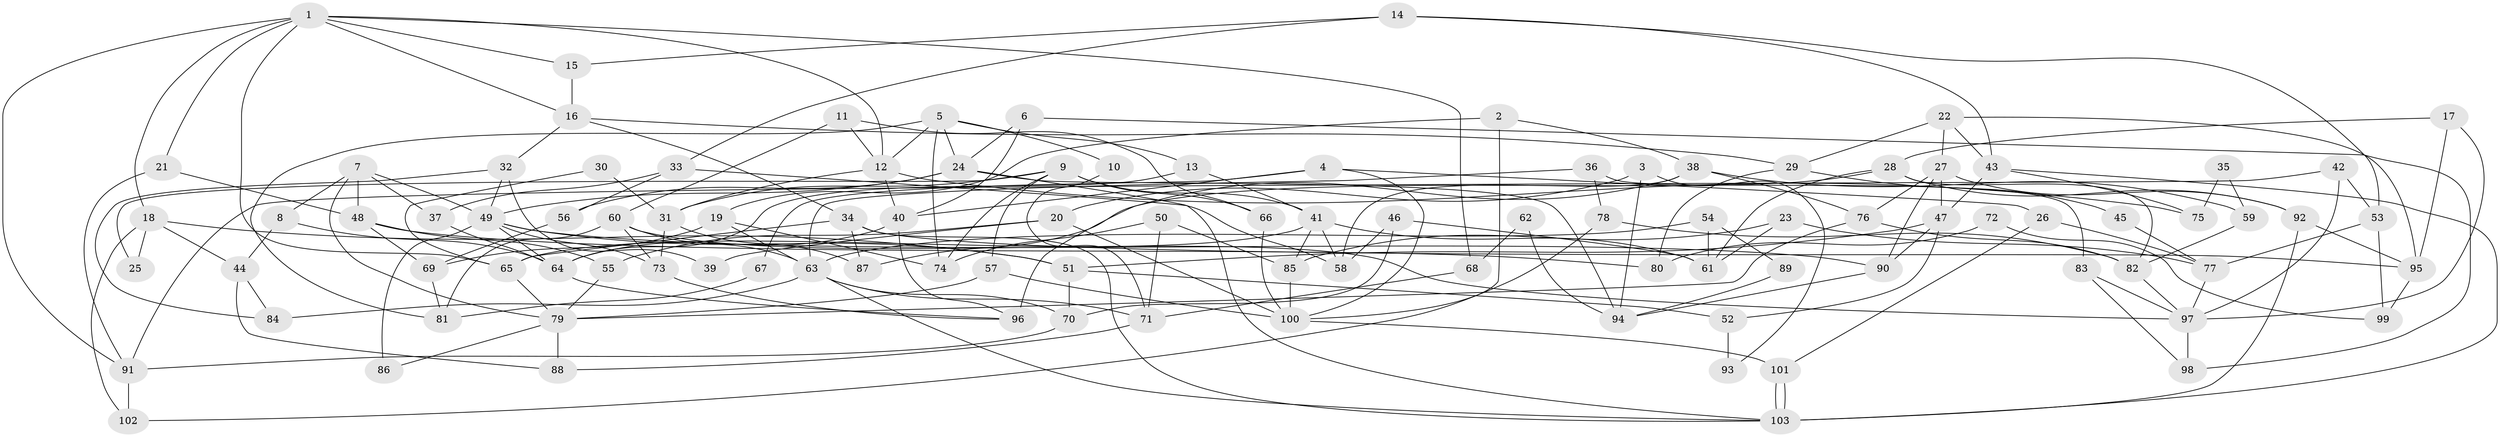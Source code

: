 // coarse degree distribution, {8: 0.046153846153846156, 6: 0.15384615384615385, 3: 0.2153846153846154, 7: 0.15384615384615385, 2: 0.07692307692307693, 5: 0.18461538461538463, 10: 0.015384615384615385, 4: 0.13846153846153847, 12: 0.015384615384615385}
// Generated by graph-tools (version 1.1) at 2025/41/03/06/25 10:41:56]
// undirected, 103 vertices, 206 edges
graph export_dot {
graph [start="1"]
  node [color=gray90,style=filled];
  1;
  2;
  3;
  4;
  5;
  6;
  7;
  8;
  9;
  10;
  11;
  12;
  13;
  14;
  15;
  16;
  17;
  18;
  19;
  20;
  21;
  22;
  23;
  24;
  25;
  26;
  27;
  28;
  29;
  30;
  31;
  32;
  33;
  34;
  35;
  36;
  37;
  38;
  39;
  40;
  41;
  42;
  43;
  44;
  45;
  46;
  47;
  48;
  49;
  50;
  51;
  52;
  53;
  54;
  55;
  56;
  57;
  58;
  59;
  60;
  61;
  62;
  63;
  64;
  65;
  66;
  67;
  68;
  69;
  70;
  71;
  72;
  73;
  74;
  75;
  76;
  77;
  78;
  79;
  80;
  81;
  82;
  83;
  84;
  85;
  86;
  87;
  88;
  89;
  90;
  91;
  92;
  93;
  94;
  95;
  96;
  97;
  98;
  99;
  100;
  101;
  102;
  103;
  1 -- 16;
  1 -- 91;
  1 -- 12;
  1 -- 15;
  1 -- 18;
  1 -- 21;
  1 -- 65;
  1 -- 68;
  2 -- 38;
  2 -- 19;
  2 -- 100;
  3 -- 20;
  3 -- 94;
  3 -- 93;
  4 -- 100;
  4 -- 26;
  4 -- 40;
  4 -- 67;
  5 -- 74;
  5 -- 12;
  5 -- 10;
  5 -- 13;
  5 -- 24;
  5 -- 81;
  6 -- 40;
  6 -- 24;
  6 -- 98;
  7 -- 79;
  7 -- 49;
  7 -- 8;
  7 -- 37;
  7 -- 48;
  8 -- 64;
  8 -- 44;
  9 -- 57;
  9 -- 31;
  9 -- 25;
  9 -- 41;
  9 -- 66;
  9 -- 74;
  10 -- 71;
  11 -- 66;
  11 -- 12;
  11 -- 60;
  12 -- 31;
  12 -- 40;
  12 -- 75;
  13 -- 41;
  13 -- 64;
  14 -- 43;
  14 -- 15;
  14 -- 33;
  14 -- 53;
  15 -- 16;
  16 -- 32;
  16 -- 34;
  16 -- 29;
  17 -- 28;
  17 -- 97;
  17 -- 95;
  18 -- 44;
  18 -- 25;
  18 -- 51;
  18 -- 102;
  19 -- 69;
  19 -- 63;
  19 -- 74;
  20 -- 100;
  20 -- 55;
  20 -- 39;
  21 -- 48;
  21 -- 91;
  22 -- 27;
  22 -- 95;
  22 -- 29;
  22 -- 43;
  23 -- 77;
  23 -- 61;
  23 -- 85;
  24 -- 49;
  24 -- 56;
  24 -- 94;
  24 -- 103;
  26 -- 77;
  26 -- 101;
  27 -- 76;
  27 -- 47;
  27 -- 90;
  27 -- 92;
  28 -- 61;
  28 -- 92;
  28 -- 82;
  28 -- 87;
  29 -- 45;
  29 -- 80;
  30 -- 31;
  30 -- 65;
  31 -- 87;
  31 -- 73;
  32 -- 49;
  32 -- 84;
  32 -- 39;
  33 -- 37;
  33 -- 56;
  33 -- 58;
  34 -- 103;
  34 -- 95;
  34 -- 65;
  34 -- 87;
  35 -- 59;
  35 -- 75;
  36 -- 63;
  36 -- 83;
  36 -- 78;
  37 -- 64;
  38 -- 58;
  38 -- 96;
  38 -- 59;
  38 -- 76;
  40 -- 64;
  40 -- 96;
  41 -- 65;
  41 -- 58;
  41 -- 61;
  41 -- 85;
  42 -- 91;
  42 -- 97;
  42 -- 53;
  43 -- 103;
  43 -- 47;
  43 -- 75;
  44 -- 88;
  44 -- 84;
  45 -- 77;
  46 -- 70;
  46 -- 58;
  46 -- 61;
  47 -- 51;
  47 -- 52;
  47 -- 90;
  48 -- 69;
  48 -- 55;
  48 -- 80;
  49 -- 90;
  49 -- 64;
  49 -- 51;
  49 -- 73;
  49 -- 86;
  50 -- 74;
  50 -- 85;
  50 -- 71;
  51 -- 52;
  51 -- 70;
  52 -- 93;
  53 -- 77;
  53 -- 99;
  54 -- 63;
  54 -- 61;
  54 -- 89;
  55 -- 79;
  56 -- 69;
  57 -- 100;
  57 -- 79;
  59 -- 82;
  60 -- 73;
  60 -- 63;
  60 -- 81;
  60 -- 97;
  62 -- 68;
  62 -- 94;
  63 -- 103;
  63 -- 70;
  63 -- 71;
  63 -- 84;
  64 -- 96;
  65 -- 79;
  66 -- 100;
  67 -- 81;
  68 -- 71;
  69 -- 81;
  70 -- 91;
  71 -- 88;
  72 -- 80;
  72 -- 99;
  73 -- 96;
  76 -- 82;
  76 -- 79;
  77 -- 97;
  78 -- 102;
  78 -- 82;
  79 -- 86;
  79 -- 88;
  82 -- 97;
  83 -- 98;
  83 -- 97;
  85 -- 100;
  89 -- 94;
  90 -- 94;
  91 -- 102;
  92 -- 103;
  92 -- 95;
  95 -- 99;
  97 -- 98;
  100 -- 101;
  101 -- 103;
  101 -- 103;
}
